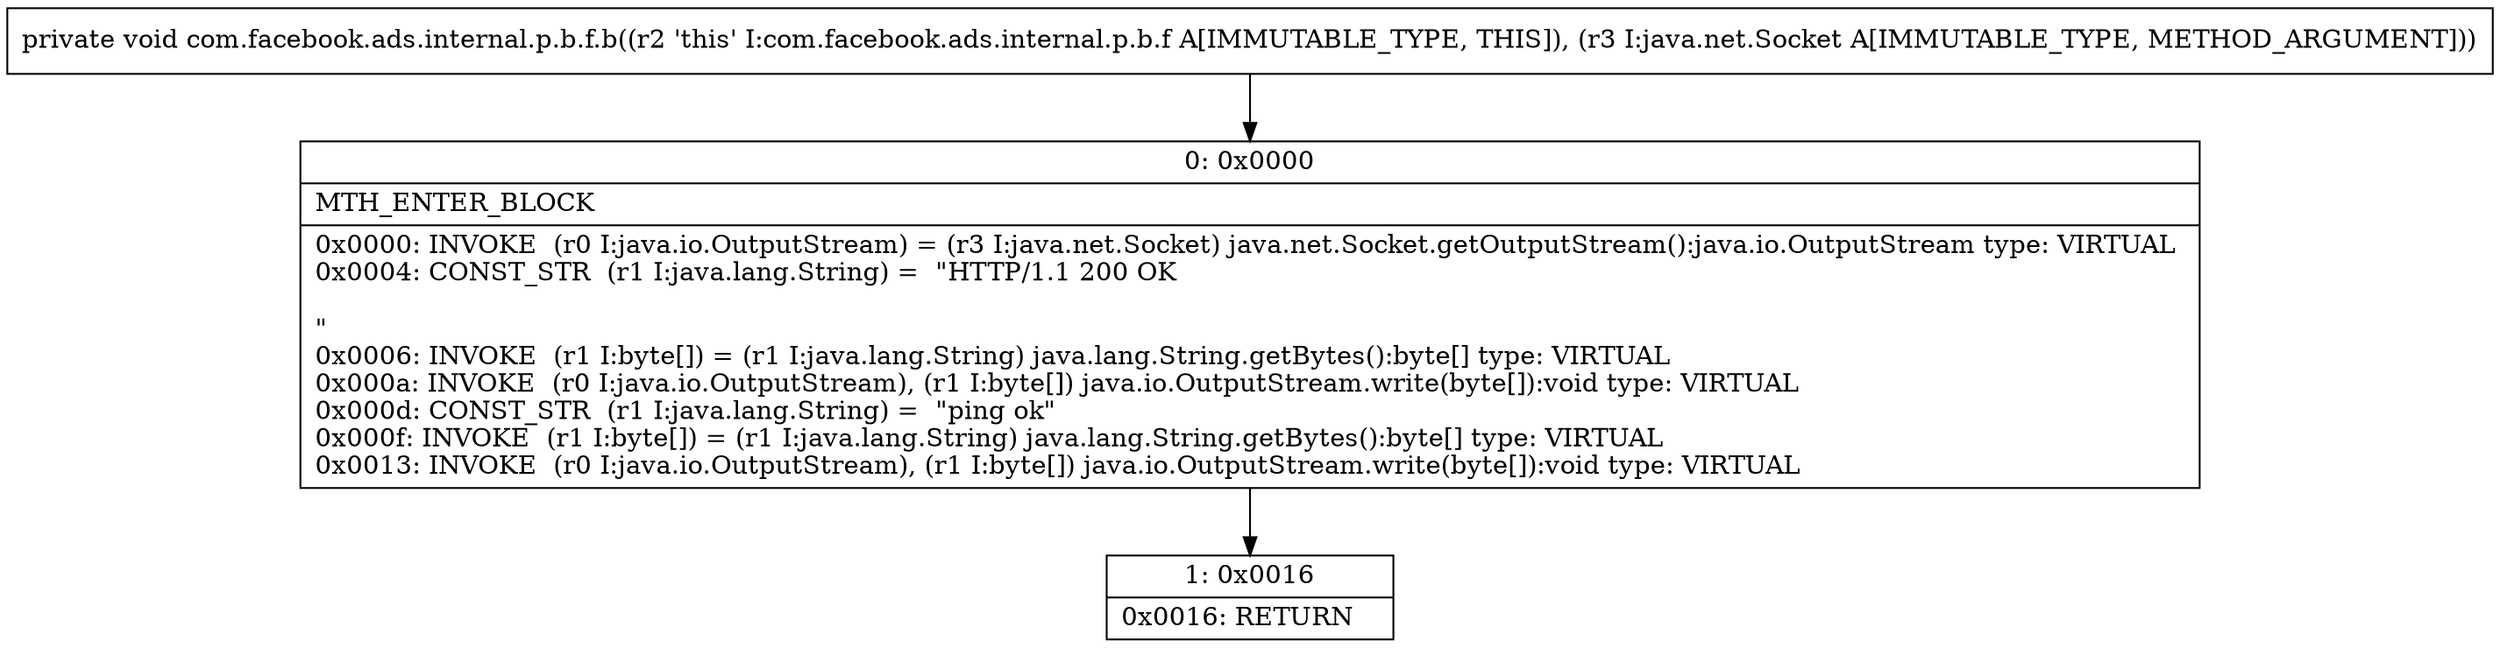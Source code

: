 digraph "CFG forcom.facebook.ads.internal.p.b.f.b(Ljava\/net\/Socket;)V" {
Node_0 [shape=record,label="{0\:\ 0x0000|MTH_ENTER_BLOCK\l|0x0000: INVOKE  (r0 I:java.io.OutputStream) = (r3 I:java.net.Socket) java.net.Socket.getOutputStream():java.io.OutputStream type: VIRTUAL \l0x0004: CONST_STR  (r1 I:java.lang.String) =  \"HTTP\/1.1 200 OK\l\l\" \l0x0006: INVOKE  (r1 I:byte[]) = (r1 I:java.lang.String) java.lang.String.getBytes():byte[] type: VIRTUAL \l0x000a: INVOKE  (r0 I:java.io.OutputStream), (r1 I:byte[]) java.io.OutputStream.write(byte[]):void type: VIRTUAL \l0x000d: CONST_STR  (r1 I:java.lang.String) =  \"ping ok\" \l0x000f: INVOKE  (r1 I:byte[]) = (r1 I:java.lang.String) java.lang.String.getBytes():byte[] type: VIRTUAL \l0x0013: INVOKE  (r0 I:java.io.OutputStream), (r1 I:byte[]) java.io.OutputStream.write(byte[]):void type: VIRTUAL \l}"];
Node_1 [shape=record,label="{1\:\ 0x0016|0x0016: RETURN   \l}"];
MethodNode[shape=record,label="{private void com.facebook.ads.internal.p.b.f.b((r2 'this' I:com.facebook.ads.internal.p.b.f A[IMMUTABLE_TYPE, THIS]), (r3 I:java.net.Socket A[IMMUTABLE_TYPE, METHOD_ARGUMENT])) }"];
MethodNode -> Node_0;
Node_0 -> Node_1;
}

